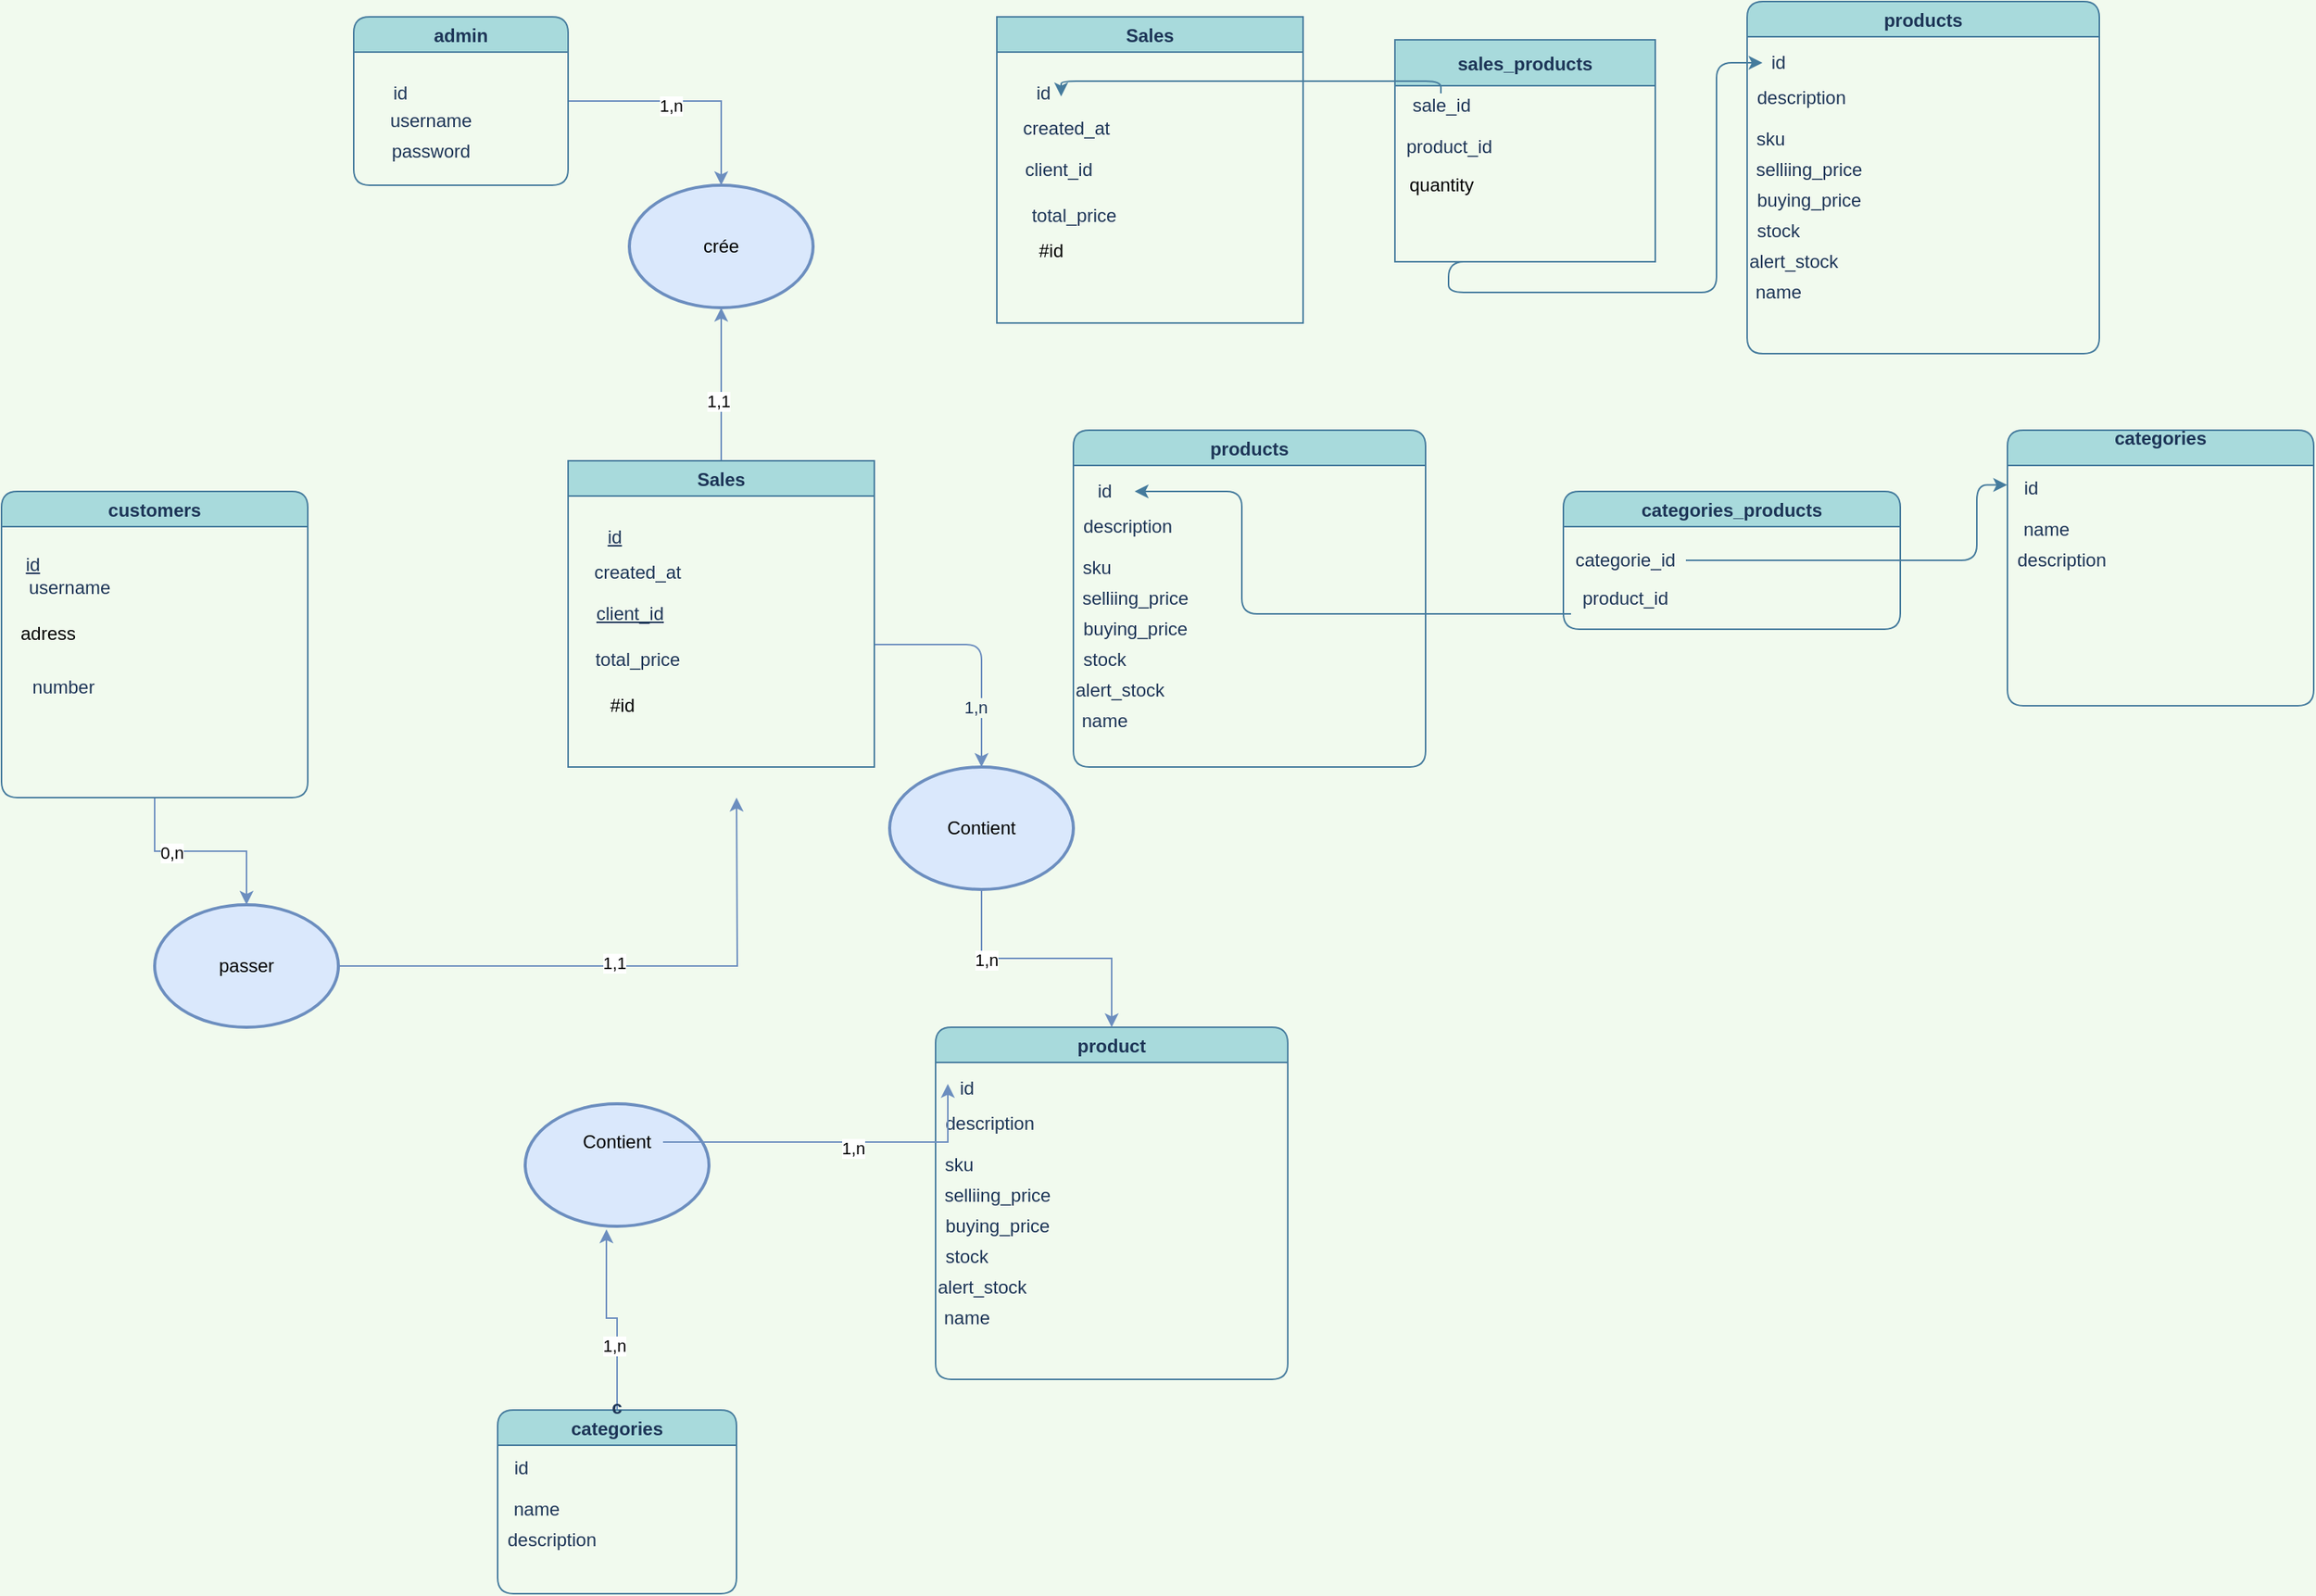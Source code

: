 <mxfile version="17.4.2" type="github">
  <diagram id="N3LafEYGiO5j6gvTDvpE" name="Page-1">
    <mxGraphModel dx="1102" dy="1688" grid="1" gridSize="10" guides="1" tooltips="1" connect="1" arrows="1" fold="1" page="1" pageScale="1" pageWidth="827" pageHeight="1169" background="#F1FAEE" math="0" shadow="0">
      <root>
        <mxCell id="0" />
        <mxCell id="1" parent="0" />
        <mxCell id="WNs6MIUDkmkAJiaW4Yne-47" style="edgeStyle=orthogonalEdgeStyle;rounded=0;orthogonalLoop=1;jettySize=auto;html=1;exitX=1;exitY=0.5;exitDx=0;exitDy=0;entryX=0.5;entryY=0;entryDx=0;entryDy=0;fillColor=#dae8fc;strokeColor=#6c8ebf;" parent="1" source="OWPy5VjzWzichTIzqlJh-1" target="WNs6MIUDkmkAJiaW4Yne-46" edge="1">
          <mxGeometry relative="1" as="geometry" />
        </mxCell>
        <mxCell id="WNs6MIUDkmkAJiaW4Yne-48" value="1,n" style="edgeLabel;html=1;align=center;verticalAlign=middle;resizable=0;points=[];" parent="WNs6MIUDkmkAJiaW4Yne-47" vertex="1" connectable="0">
          <mxGeometry x="-0.136" y="-3" relative="1" as="geometry">
            <mxPoint as="offset" />
          </mxGeometry>
        </mxCell>
        <mxCell id="OWPy5VjzWzichTIzqlJh-1" value="admin" style="swimlane;rounded=1;fillColor=#A8DADC;strokeColor=#457B9D;fontColor=#1D3557;" parent="1" vertex="1">
          <mxGeometry x="320" y="-480" width="140" height="110" as="geometry" />
        </mxCell>
        <mxCell id="OWPy5VjzWzichTIzqlJh-3" value="&lt;div&gt;username&lt;/div&gt;&lt;div&gt;&lt;br&gt;&lt;/div&gt;" style="text;html=1;align=center;verticalAlign=middle;resizable=0;points=[];autosize=1;strokeColor=none;fillColor=none;rounded=1;fontColor=#1D3557;" parent="OWPy5VjzWzichTIzqlJh-1" vertex="1">
          <mxGeometry x="15" y="60" width="70" height="30" as="geometry" />
        </mxCell>
        <mxCell id="OWPy5VjzWzichTIzqlJh-4" value="&lt;div&gt;password&lt;/div&gt;&lt;div&gt;&lt;br&gt;&lt;/div&gt;" style="text;html=1;align=center;verticalAlign=middle;resizable=0;points=[];autosize=1;strokeColor=none;fillColor=none;rounded=1;fontColor=#1D3557;" parent="OWPy5VjzWzichTIzqlJh-1" vertex="1">
          <mxGeometry x="15" y="80" width="70" height="30" as="geometry" />
        </mxCell>
        <mxCell id="OWPy5VjzWzichTIzqlJh-2" value="id" style="text;html=1;align=center;verticalAlign=middle;resizable=0;points=[];autosize=1;strokeColor=none;fillColor=none;rounded=1;fontColor=#1D3557;" parent="OWPy5VjzWzichTIzqlJh-1" vertex="1">
          <mxGeometry x="20" y="40" width="20" height="20" as="geometry" />
        </mxCell>
        <mxCell id="WNs6MIUDkmkAJiaW4Yne-14" style="edgeStyle=orthogonalEdgeStyle;rounded=0;orthogonalLoop=1;jettySize=auto;html=1;fillColor=#dae8fc;strokeColor=#6c8ebf;" parent="1" source="OWPy5VjzWzichTIzqlJh-5" target="WNs6MIUDkmkAJiaW4Yne-12" edge="1">
          <mxGeometry relative="1" as="geometry">
            <Array as="points">
              <mxPoint x="190" y="65" />
              <mxPoint x="250" y="65" />
            </Array>
          </mxGeometry>
        </mxCell>
        <mxCell id="WNs6MIUDkmkAJiaW4Yne-16" value="&lt;div&gt;0,n&lt;/div&gt;" style="edgeLabel;html=1;align=center;verticalAlign=middle;resizable=0;points=[];" parent="WNs6MIUDkmkAJiaW4Yne-14" vertex="1" connectable="0">
          <mxGeometry x="-0.292" y="-1" relative="1" as="geometry">
            <mxPoint as="offset" />
          </mxGeometry>
        </mxCell>
        <mxCell id="OWPy5VjzWzichTIzqlJh-5" value="customers" style="swimlane;rounded=1;fillColor=#A8DADC;strokeColor=#457B9D;fontColor=#1D3557;" parent="1" vertex="1">
          <mxGeometry x="90" y="-170" width="200" height="200" as="geometry" />
        </mxCell>
        <mxCell id="OWPy5VjzWzichTIzqlJh-7" value="&lt;div&gt;username&lt;/div&gt;&lt;div&gt;&lt;br&gt;&lt;/div&gt;" style="text;html=1;align=center;verticalAlign=middle;resizable=0;points=[];autosize=1;strokeColor=none;fillColor=none;rounded=1;fontColor=#1D3557;" parent="OWPy5VjzWzichTIzqlJh-5" vertex="1">
          <mxGeometry x="9" y="55" width="70" height="30" as="geometry" />
        </mxCell>
        <mxCell id="OWPy5VjzWzichTIzqlJh-9" value="&lt;div&gt;number&lt;/div&gt;&lt;div&gt;&lt;br&gt;&lt;/div&gt;" style="text;html=1;align=center;verticalAlign=middle;resizable=0;points=[];autosize=1;strokeColor=none;fillColor=none;rounded=1;fontColor=#1D3557;" parent="OWPy5VjzWzichTIzqlJh-5" vertex="1">
          <mxGeometry x="10" y="120" width="60" height="30" as="geometry" />
        </mxCell>
        <mxCell id="OWPy5VjzWzichTIzqlJh-6" value="&lt;div&gt;&lt;u&gt;id&lt;/u&gt;&lt;/div&gt;&lt;div&gt;&lt;u&gt;&lt;br&gt;&lt;/u&gt;&lt;/div&gt;" style="text;html=1;align=center;verticalAlign=middle;resizable=0;points=[];autosize=1;strokeColor=none;fillColor=none;rounded=1;fontColor=#1D3557;" parent="OWPy5VjzWzichTIzqlJh-5" vertex="1">
          <mxGeometry x="10" y="40" width="20" height="30" as="geometry" />
        </mxCell>
        <mxCell id="WNs6MIUDkmkAJiaW4Yne-23" style="edgeStyle=orthogonalEdgeStyle;rounded=0;orthogonalLoop=1;jettySize=auto;html=1;entryX=0.442;entryY=1.025;entryDx=0;entryDy=0;entryPerimeter=0;fillColor=#dae8fc;strokeColor=#6c8ebf;" parent="1" source="OWPy5VjzWzichTIzqlJh-10" target="WNs6MIUDkmkAJiaW4Yne-20" edge="1">
          <mxGeometry relative="1" as="geometry" />
        </mxCell>
        <mxCell id="WNs6MIUDkmkAJiaW4Yne-24" value="1,n" style="edgeLabel;html=1;align=center;verticalAlign=middle;resizable=0;points=[];" parent="WNs6MIUDkmkAJiaW4Yne-23" vertex="1" connectable="0">
          <mxGeometry x="-0.328" y="2" relative="1" as="geometry">
            <mxPoint as="offset" />
          </mxGeometry>
        </mxCell>
        <mxCell id="OWPy5VjzWzichTIzqlJh-10" value="&#xa;c&#xa;categories&#xa;&#xa;" style="swimlane;rounded=1;fillColor=#A8DADC;strokeColor=#457B9D;fontColor=#1D3557;" parent="1" vertex="1">
          <mxGeometry x="414" y="430" width="156" height="120" as="geometry" />
        </mxCell>
        <mxCell id="OWPy5VjzWzichTIzqlJh-12" value="&lt;div&gt;name&lt;/div&gt;" style="text;html=1;align=center;verticalAlign=middle;resizable=0;points=[];autosize=1;strokeColor=none;fillColor=none;rounded=1;fontColor=#1D3557;" parent="OWPy5VjzWzichTIzqlJh-10" vertex="1">
          <mxGeometry y="55" width="50" height="20" as="geometry" />
        </mxCell>
        <mxCell id="OWPy5VjzWzichTIzqlJh-13" value="description" style="text;html=1;align=center;verticalAlign=middle;resizable=0;points=[];autosize=1;strokeColor=none;fillColor=none;rounded=1;fontColor=#1D3557;" parent="OWPy5VjzWzichTIzqlJh-10" vertex="1">
          <mxGeometry y="75" width="70" height="20" as="geometry" />
        </mxCell>
        <mxCell id="OWPy5VjzWzichTIzqlJh-11" value="&lt;div&gt;id&lt;/div&gt;&lt;div&gt;&lt;br&gt;&lt;/div&gt;" style="text;html=1;align=center;verticalAlign=middle;resizable=0;points=[];autosize=1;strokeColor=none;fillColor=none;rounded=1;fontColor=#1D3557;" parent="OWPy5VjzWzichTIzqlJh-10" vertex="1">
          <mxGeometry x="5" y="30" width="20" height="30" as="geometry" />
        </mxCell>
        <mxCell id="OWPy5VjzWzichTIzqlJh-50" style="edgeStyle=orthogonalEdgeStyle;rounded=1;orthogonalLoop=1;jettySize=auto;html=1;strokeColor=#6c8ebf;fontColor=#1D3557;labelBackgroundColor=#F1FAEE;fillColor=#dae8fc;" parent="1" source="OWPy5VjzWzichTIzqlJh-14" edge="1">
          <mxGeometry relative="1" as="geometry">
            <mxPoint x="730" y="10" as="targetPoint" />
            <Array as="points">
              <mxPoint x="730" y="-70" />
            </Array>
          </mxGeometry>
        </mxCell>
        <mxCell id="OWPy5VjzWzichTIzqlJh-51" value="1,n" style="edgeLabel;html=1;align=center;verticalAlign=middle;resizable=0;points=[];rounded=1;fontColor=#1D3557;labelBackgroundColor=#F1FAEE;" parent="OWPy5VjzWzichTIzqlJh-50" vertex="1" connectable="0">
          <mxGeometry x="0.477" y="-4" relative="1" as="geometry">
            <mxPoint as="offset" />
          </mxGeometry>
        </mxCell>
        <mxCell id="WNs6MIUDkmkAJiaW4Yne-49" style="edgeStyle=orthogonalEdgeStyle;rounded=0;orthogonalLoop=1;jettySize=auto;html=1;entryX=0.5;entryY=1;entryDx=0;entryDy=0;fillColor=#dae8fc;strokeColor=#6c8ebf;" parent="1" source="OWPy5VjzWzichTIzqlJh-14" target="WNs6MIUDkmkAJiaW4Yne-46" edge="1">
          <mxGeometry relative="1" as="geometry" />
        </mxCell>
        <mxCell id="WNs6MIUDkmkAJiaW4Yne-50" value="1,1" style="edgeLabel;html=1;align=center;verticalAlign=middle;resizable=0;points=[];" parent="WNs6MIUDkmkAJiaW4Yne-49" vertex="1" connectable="0">
          <mxGeometry x="-0.22" y="2" relative="1" as="geometry">
            <mxPoint as="offset" />
          </mxGeometry>
        </mxCell>
        <mxCell id="OWPy5VjzWzichTIzqlJh-14" value="Sales" style="swimlane;rounded=1;fillColor=#A8DADC;strokeColor=#457B9D;fontColor=#1D3557;arcSize=0;" parent="1" vertex="1">
          <mxGeometry x="460" y="-190" width="200" height="200" as="geometry" />
        </mxCell>
        <mxCell id="OWPy5VjzWzichTIzqlJh-16" value="&lt;div&gt;created_at&lt;/div&gt;&lt;div&gt;&lt;br&gt;&lt;/div&gt;" style="text;html=1;align=center;verticalAlign=middle;resizable=0;points=[];autosize=1;strokeColor=none;fillColor=none;rounded=1;fontColor=#1D3557;" parent="OWPy5VjzWzichTIzqlJh-14" vertex="1">
          <mxGeometry x="10" y="65" width="70" height="30" as="geometry" />
        </mxCell>
        <mxCell id="OWPy5VjzWzichTIzqlJh-19" value="total_price" style="text;html=1;align=center;verticalAlign=middle;resizable=0;points=[];autosize=1;strokeColor=none;fillColor=none;rounded=1;fontColor=#1D3557;" parent="OWPy5VjzWzichTIzqlJh-14" vertex="1">
          <mxGeometry x="10" y="120" width="70" height="20" as="geometry" />
        </mxCell>
        <mxCell id="OWPy5VjzWzichTIzqlJh-17" value="&lt;u&gt;client_id&lt;/u&gt;" style="text;html=1;align=center;verticalAlign=middle;resizable=0;points=[];autosize=1;strokeColor=none;fillColor=none;rounded=1;fontColor=#1D3557;" parent="OWPy5VjzWzichTIzqlJh-14" vertex="1">
          <mxGeometry x="10" y="90" width="60" height="20" as="geometry" />
        </mxCell>
        <mxCell id="OWPy5VjzWzichTIzqlJh-15" value="&lt;u&gt;id&lt;/u&gt;" style="text;html=1;align=center;verticalAlign=middle;resizable=0;points=[];autosize=1;strokeColor=none;fillColor=none;rounded=1;fontColor=#1D3557;" parent="OWPy5VjzWzichTIzqlJh-14" vertex="1">
          <mxGeometry x="20" y="40" width="20" height="20" as="geometry" />
        </mxCell>
        <mxCell id="WNs6MIUDkmkAJiaW4Yne-27" value="#id" style="text;html=1;align=center;verticalAlign=middle;resizable=0;points=[];autosize=1;strokeColor=none;fillColor=none;" parent="OWPy5VjzWzichTIzqlJh-14" vertex="1">
          <mxGeometry x="20" y="150" width="30" height="20" as="geometry" />
        </mxCell>
        <mxCell id="OWPy5VjzWzichTIzqlJh-21" value="product" style="swimlane;rounded=1;fillColor=#A8DADC;strokeColor=#457B9D;fontColor=#1D3557;" parent="1" vertex="1">
          <mxGeometry x="700" y="180" width="230" height="230" as="geometry" />
        </mxCell>
        <mxCell id="OWPy5VjzWzichTIzqlJh-24" value="&lt;div&gt;description&lt;/div&gt;&lt;div&gt;&lt;br&gt;&lt;/div&gt;" style="text;html=1;align=center;verticalAlign=middle;resizable=0;points=[];autosize=1;strokeColor=none;fillColor=none;rounded=1;fontColor=#1D3557;" parent="OWPy5VjzWzichTIzqlJh-21" vertex="1">
          <mxGeometry y="55" width="70" height="30" as="geometry" />
        </mxCell>
        <mxCell id="OWPy5VjzWzichTIzqlJh-26" value="&lt;div&gt;sku&lt;/div&gt;" style="text;html=1;align=center;verticalAlign=middle;resizable=0;points=[];autosize=1;strokeColor=none;fillColor=none;rounded=1;fontColor=#1D3557;" parent="OWPy5VjzWzichTIzqlJh-21" vertex="1">
          <mxGeometry y="80" width="30" height="20" as="geometry" />
        </mxCell>
        <mxCell id="OWPy5VjzWzichTIzqlJh-28" value="&lt;div&gt;selliing_price&lt;/div&gt;" style="text;html=1;align=center;verticalAlign=middle;resizable=0;points=[];autosize=1;strokeColor=none;fillColor=none;rounded=1;fontColor=#1D3557;" parent="OWPy5VjzWzichTIzqlJh-21" vertex="1">
          <mxGeometry y="100" width="80" height="20" as="geometry" />
        </mxCell>
        <mxCell id="OWPy5VjzWzichTIzqlJh-29" value="buying_price" style="text;html=1;align=center;verticalAlign=middle;resizable=0;points=[];autosize=1;strokeColor=none;fillColor=none;rounded=1;fontColor=#1D3557;" parent="OWPy5VjzWzichTIzqlJh-21" vertex="1">
          <mxGeometry y="120" width="80" height="20" as="geometry" />
        </mxCell>
        <mxCell id="OWPy5VjzWzichTIzqlJh-30" value="&lt;div&gt;stock&lt;/div&gt;" style="text;html=1;align=center;verticalAlign=middle;resizable=0;points=[];autosize=1;strokeColor=none;fillColor=none;rounded=1;fontColor=#1D3557;" parent="OWPy5VjzWzichTIzqlJh-21" vertex="1">
          <mxGeometry y="140" width="40" height="20" as="geometry" />
        </mxCell>
        <mxCell id="OWPy5VjzWzichTIzqlJh-31" value="alert_stock" style="text;html=1;align=center;verticalAlign=middle;resizable=0;points=[];autosize=1;strokeColor=none;fillColor=none;rounded=1;fontColor=#1D3557;" parent="OWPy5VjzWzichTIzqlJh-21" vertex="1">
          <mxGeometry x="-5" y="160" width="70" height="20" as="geometry" />
        </mxCell>
        <mxCell id="OWPy5VjzWzichTIzqlJh-41" value="&lt;div&gt;name&lt;/div&gt;" style="text;html=1;align=center;verticalAlign=middle;resizable=0;points=[];autosize=1;strokeColor=none;fillColor=none;rounded=1;fontColor=#1D3557;" parent="OWPy5VjzWzichTIzqlJh-21" vertex="1">
          <mxGeometry x="-5" y="180" width="50" height="20" as="geometry" />
        </mxCell>
        <mxCell id="OWPy5VjzWzichTIzqlJh-36" value="&lt;div&gt;id&lt;/div&gt;" style="text;html=1;align=center;verticalAlign=middle;resizable=0;points=[];autosize=1;strokeColor=none;fillColor=none;rounded=1;fontColor=#1D3557;" parent="OWPy5VjzWzichTIzqlJh-21" vertex="1">
          <mxGeometry x="10" y="30" width="20" height="20" as="geometry" />
        </mxCell>
        <mxCell id="OWPy5VjzWzichTIzqlJh-76" value="sales_products" style="swimlane;rounded=1;fillColor=#A8DADC;strokeColor=#457B9D;fontColor=#1D3557;arcSize=0;startSize=30;" parent="1" vertex="1">
          <mxGeometry x="1000" y="-465" width="170" height="145" as="geometry" />
        </mxCell>
        <mxCell id="OWPy5VjzWzichTIzqlJh-80" value="&lt;div&gt;sale_id&lt;/div&gt;&lt;div&gt;&lt;br&gt;&lt;/div&gt;" style="text;html=1;align=center;verticalAlign=middle;resizable=0;points=[];autosize=1;strokeColor=none;fillColor=none;rounded=1;fontColor=#1D3557;" parent="OWPy5VjzWzichTIzqlJh-76" vertex="1">
          <mxGeometry x="5" y="35" width="50" height="30" as="geometry" />
        </mxCell>
        <mxCell id="OWPy5VjzWzichTIzqlJh-99" value="product_id" style="text;html=1;align=center;verticalAlign=middle;resizable=0;points=[];autosize=1;strokeColor=none;fillColor=none;fontColor=#1D3557;" parent="OWPy5VjzWzichTIzqlJh-76" vertex="1">
          <mxGeometry y="60" width="70" height="20" as="geometry" />
        </mxCell>
        <mxCell id="WNs6MIUDkmkAJiaW4Yne-28" value="&lt;div&gt;quantity&lt;/div&gt;" style="text;html=1;align=center;verticalAlign=middle;resizable=0;points=[];autosize=1;strokeColor=none;fillColor=none;" parent="OWPy5VjzWzichTIzqlJh-76" vertex="1">
          <mxGeometry y="85" width="60" height="20" as="geometry" />
        </mxCell>
        <mxCell id="OWPy5VjzWzichTIzqlJh-82" value="Sales" style="swimlane;rounded=1;fillColor=#A8DADC;strokeColor=#457B9D;fontColor=#1D3557;arcSize=0;startSize=23;" parent="1" vertex="1">
          <mxGeometry x="740" y="-480" width="200" height="200" as="geometry" />
        </mxCell>
        <mxCell id="OWPy5VjzWzichTIzqlJh-83" value="&lt;div&gt;created_at&lt;/div&gt;&lt;div&gt;&lt;br&gt;&lt;/div&gt;" style="text;html=1;align=center;verticalAlign=middle;resizable=0;points=[];autosize=1;strokeColor=none;fillColor=none;rounded=1;fontColor=#1D3557;" parent="OWPy5VjzWzichTIzqlJh-82" vertex="1">
          <mxGeometry x="10" y="65" width="70" height="30" as="geometry" />
        </mxCell>
        <mxCell id="OWPy5VjzWzichTIzqlJh-84" value="total_price" style="text;html=1;align=center;verticalAlign=middle;resizable=0;points=[];autosize=1;strokeColor=none;fillColor=none;rounded=1;fontColor=#1D3557;" parent="OWPy5VjzWzichTIzqlJh-82" vertex="1">
          <mxGeometry x="15" y="120" width="70" height="20" as="geometry" />
        </mxCell>
        <mxCell id="OWPy5VjzWzichTIzqlJh-85" value="client_id" style="text;html=1;align=center;verticalAlign=middle;resizable=0;points=[];autosize=1;strokeColor=none;fillColor=none;rounded=1;fontColor=#1D3557;" parent="OWPy5VjzWzichTIzqlJh-82" vertex="1">
          <mxGeometry x="10" y="90" width="60" height="20" as="geometry" />
        </mxCell>
        <mxCell id="OWPy5VjzWzichTIzqlJh-86" value="id" style="text;html=1;align=center;verticalAlign=middle;resizable=0;points=[];autosize=1;strokeColor=none;fillColor=none;rounded=1;fontColor=#1D3557;" parent="OWPy5VjzWzichTIzqlJh-82" vertex="1">
          <mxGeometry x="20" y="40" width="20" height="20" as="geometry" />
        </mxCell>
        <mxCell id="WNs6MIUDkmkAJiaW4Yne-51" value="&lt;div&gt;#id&lt;/div&gt;&lt;div&gt;&lt;br&gt;&lt;/div&gt;" style="text;html=1;align=center;verticalAlign=middle;resizable=0;points=[];autosize=1;strokeColor=none;fillColor=none;" parent="OWPy5VjzWzichTIzqlJh-82" vertex="1">
          <mxGeometry x="20" y="145" width="30" height="30" as="geometry" />
        </mxCell>
        <mxCell id="OWPy5VjzWzichTIzqlJh-88" style="edgeStyle=orthogonalEdgeStyle;curved=0;rounded=1;sketch=0;orthogonalLoop=1;jettySize=auto;html=1;entryX=1.1;entryY=0.6;entryDx=0;entryDy=0;entryPerimeter=0;fontColor=#1D3557;strokeColor=#457B9D;fillColor=#A8DADC;labelBackgroundColor=#F1FAEE;" parent="1" source="OWPy5VjzWzichTIzqlJh-80" target="OWPy5VjzWzichTIzqlJh-86" edge="1">
          <mxGeometry relative="1" as="geometry">
            <Array as="points">
              <mxPoint x="1030" y="-438" />
            </Array>
          </mxGeometry>
        </mxCell>
        <mxCell id="OWPy5VjzWzichTIzqlJh-89" value="products" style="swimlane;rounded=1;fillColor=#A8DADC;strokeColor=#457B9D;fontColor=#1D3557;" parent="1" vertex="1">
          <mxGeometry x="1230" y="-490" width="230" height="230" as="geometry" />
        </mxCell>
        <mxCell id="OWPy5VjzWzichTIzqlJh-90" value="&lt;div&gt;description&lt;/div&gt;&lt;div&gt;&lt;br&gt;&lt;/div&gt;" style="text;html=1;align=center;verticalAlign=middle;resizable=0;points=[];autosize=1;strokeColor=none;fillColor=none;rounded=1;fontColor=#1D3557;" parent="OWPy5VjzWzichTIzqlJh-89" vertex="1">
          <mxGeometry y="55" width="70" height="30" as="geometry" />
        </mxCell>
        <mxCell id="OWPy5VjzWzichTIzqlJh-91" value="&lt;div&gt;sku&lt;/div&gt;" style="text;html=1;align=center;verticalAlign=middle;resizable=0;points=[];autosize=1;strokeColor=none;fillColor=none;rounded=1;fontColor=#1D3557;" parent="OWPy5VjzWzichTIzqlJh-89" vertex="1">
          <mxGeometry y="80" width="30" height="20" as="geometry" />
        </mxCell>
        <mxCell id="OWPy5VjzWzichTIzqlJh-92" value="&lt;div&gt;selliing_price&lt;/div&gt;" style="text;html=1;align=center;verticalAlign=middle;resizable=0;points=[];autosize=1;strokeColor=none;fillColor=none;rounded=1;fontColor=#1D3557;" parent="OWPy5VjzWzichTIzqlJh-89" vertex="1">
          <mxGeometry y="100" width="80" height="20" as="geometry" />
        </mxCell>
        <mxCell id="OWPy5VjzWzichTIzqlJh-93" value="buying_price" style="text;html=1;align=center;verticalAlign=middle;resizable=0;points=[];autosize=1;strokeColor=none;fillColor=none;rounded=1;fontColor=#1D3557;" parent="OWPy5VjzWzichTIzqlJh-89" vertex="1">
          <mxGeometry y="120" width="80" height="20" as="geometry" />
        </mxCell>
        <mxCell id="OWPy5VjzWzichTIzqlJh-94" value="&lt;div&gt;stock&lt;/div&gt;" style="text;html=1;align=center;verticalAlign=middle;resizable=0;points=[];autosize=1;strokeColor=none;fillColor=none;rounded=1;fontColor=#1D3557;" parent="OWPy5VjzWzichTIzqlJh-89" vertex="1">
          <mxGeometry y="140" width="40" height="20" as="geometry" />
        </mxCell>
        <mxCell id="OWPy5VjzWzichTIzqlJh-95" value="alert_stock" style="text;html=1;align=center;verticalAlign=middle;resizable=0;points=[];autosize=1;strokeColor=none;fillColor=none;rounded=1;fontColor=#1D3557;" parent="OWPy5VjzWzichTIzqlJh-89" vertex="1">
          <mxGeometry x="-5" y="160" width="70" height="20" as="geometry" />
        </mxCell>
        <mxCell id="OWPy5VjzWzichTIzqlJh-96" value="&lt;div&gt;name&lt;/div&gt;" style="text;html=1;align=center;verticalAlign=middle;resizable=0;points=[];autosize=1;strokeColor=none;fillColor=none;rounded=1;fontColor=#1D3557;" parent="OWPy5VjzWzichTIzqlJh-89" vertex="1">
          <mxGeometry x="-5" y="180" width="50" height="20" as="geometry" />
        </mxCell>
        <mxCell id="OWPy5VjzWzichTIzqlJh-97" value="&lt;div&gt;id&lt;/div&gt;" style="text;html=1;align=center;verticalAlign=middle;resizable=0;points=[];autosize=1;strokeColor=none;fillColor=none;rounded=1;fontColor=#1D3557;" parent="OWPy5VjzWzichTIzqlJh-89" vertex="1">
          <mxGeometry x="10" y="30" width="20" height="20" as="geometry" />
        </mxCell>
        <mxCell id="OWPy5VjzWzichTIzqlJh-100" style="edgeStyle=orthogonalEdgeStyle;curved=0;rounded=1;sketch=0;orthogonalLoop=1;jettySize=auto;html=1;fontColor=#1D3557;strokeColor=#457B9D;fillColor=#A8DADC;labelBackgroundColor=#F1FAEE;" parent="1" target="OWPy5VjzWzichTIzqlJh-97" edge="1">
          <mxGeometry relative="1" as="geometry">
            <Array as="points">
              <mxPoint x="1035" y="-300" />
              <mxPoint x="1210" y="-300" />
              <mxPoint x="1210" y="-450" />
            </Array>
            <mxPoint x="1070" y="-320" as="sourcePoint" />
          </mxGeometry>
        </mxCell>
        <mxCell id="OWPy5VjzWzichTIzqlJh-111" value="products" style="swimlane;rounded=1;fillColor=#A8DADC;strokeColor=#457B9D;fontColor=#1D3557;" parent="1" vertex="1">
          <mxGeometry x="790" y="-210" width="230" height="220" as="geometry" />
        </mxCell>
        <mxCell id="OWPy5VjzWzichTIzqlJh-112" value="&lt;div&gt;description&lt;/div&gt;&lt;div&gt;&lt;br&gt;&lt;/div&gt;" style="text;html=1;align=center;verticalAlign=middle;resizable=0;points=[];autosize=1;strokeColor=none;fillColor=none;rounded=1;fontColor=#1D3557;" parent="OWPy5VjzWzichTIzqlJh-111" vertex="1">
          <mxGeometry y="55" width="70" height="30" as="geometry" />
        </mxCell>
        <mxCell id="OWPy5VjzWzichTIzqlJh-113" value="&lt;div&gt;sku&lt;/div&gt;" style="text;html=1;align=center;verticalAlign=middle;resizable=0;points=[];autosize=1;strokeColor=none;fillColor=none;rounded=1;fontColor=#1D3557;" parent="OWPy5VjzWzichTIzqlJh-111" vertex="1">
          <mxGeometry y="80" width="30" height="20" as="geometry" />
        </mxCell>
        <mxCell id="OWPy5VjzWzichTIzqlJh-114" value="&lt;div&gt;selliing_price&lt;/div&gt;" style="text;html=1;align=center;verticalAlign=middle;resizable=0;points=[];autosize=1;strokeColor=none;fillColor=none;rounded=1;fontColor=#1D3557;" parent="OWPy5VjzWzichTIzqlJh-111" vertex="1">
          <mxGeometry y="100" width="80" height="20" as="geometry" />
        </mxCell>
        <mxCell id="OWPy5VjzWzichTIzqlJh-115" value="buying_price" style="text;html=1;align=center;verticalAlign=middle;resizable=0;points=[];autosize=1;strokeColor=none;fillColor=none;rounded=1;fontColor=#1D3557;" parent="OWPy5VjzWzichTIzqlJh-111" vertex="1">
          <mxGeometry y="120" width="80" height="20" as="geometry" />
        </mxCell>
        <mxCell id="OWPy5VjzWzichTIzqlJh-116" value="&lt;div&gt;stock&lt;/div&gt;" style="text;html=1;align=center;verticalAlign=middle;resizable=0;points=[];autosize=1;strokeColor=none;fillColor=none;rounded=1;fontColor=#1D3557;" parent="OWPy5VjzWzichTIzqlJh-111" vertex="1">
          <mxGeometry y="140" width="40" height="20" as="geometry" />
        </mxCell>
        <mxCell id="OWPy5VjzWzichTIzqlJh-117" value="alert_stock" style="text;html=1;align=center;verticalAlign=middle;resizable=0;points=[];autosize=1;strokeColor=none;fillColor=none;rounded=1;fontColor=#1D3557;" parent="OWPy5VjzWzichTIzqlJh-111" vertex="1">
          <mxGeometry x="-5" y="160" width="70" height="20" as="geometry" />
        </mxCell>
        <mxCell id="OWPy5VjzWzichTIzqlJh-118" value="&lt;div&gt;name&lt;/div&gt;" style="text;html=1;align=center;verticalAlign=middle;resizable=0;points=[];autosize=1;strokeColor=none;fillColor=none;rounded=1;fontColor=#1D3557;" parent="OWPy5VjzWzichTIzqlJh-111" vertex="1">
          <mxGeometry x="-5" y="180" width="50" height="20" as="geometry" />
        </mxCell>
        <mxCell id="OWPy5VjzWzichTIzqlJh-119" value="&lt;div&gt;id&lt;/div&gt;" style="text;html=1;align=center;verticalAlign=middle;resizable=0;points=[];autosize=1;strokeColor=none;fillColor=none;rounded=1;fontColor=#1D3557;" parent="OWPy5VjzWzichTIzqlJh-111" vertex="1">
          <mxGeometry x="10" y="30" width="20" height="20" as="geometry" />
        </mxCell>
        <mxCell id="OWPy5VjzWzichTIzqlJh-121" value="categories_products" style="swimlane;rounded=1;fillColor=#A8DADC;strokeColor=#457B9D;fontColor=#1D3557;" parent="1" vertex="1">
          <mxGeometry x="1110" y="-170" width="220" height="90" as="geometry" />
        </mxCell>
        <mxCell id="OWPy5VjzWzichTIzqlJh-129" value="categorie_id" style="text;html=1;align=center;verticalAlign=middle;resizable=0;points=[];autosize=1;strokeColor=none;fillColor=none;rounded=1;fontColor=#1D3557;" parent="OWPy5VjzWzichTIzqlJh-121" vertex="1">
          <mxGeometry y="35" width="80" height="20" as="geometry" />
        </mxCell>
        <mxCell id="OWPy5VjzWzichTIzqlJh-137" value="product_id" style="text;html=1;align=center;verticalAlign=middle;resizable=0;points=[];autosize=1;strokeColor=none;fillColor=none;fontColor=#1D3557;" parent="OWPy5VjzWzichTIzqlJh-121" vertex="1">
          <mxGeometry x="5" y="60" width="70" height="20" as="geometry" />
        </mxCell>
        <mxCell id="OWPy5VjzWzichTIzqlJh-132" value="&#xa;&#xa;categories&#xa;&#xa;&#xa;" style="swimlane;rounded=1;fillColor=#A8DADC;strokeColor=#457B9D;fontColor=#1D3557;" parent="1" vertex="1">
          <mxGeometry x="1400" y="-210" width="200" height="180" as="geometry" />
        </mxCell>
        <mxCell id="OWPy5VjzWzichTIzqlJh-133" value="&lt;div&gt;name&lt;/div&gt;" style="text;html=1;align=center;verticalAlign=middle;resizable=0;points=[];autosize=1;strokeColor=none;fillColor=none;rounded=1;fontColor=#1D3557;" parent="OWPy5VjzWzichTIzqlJh-132" vertex="1">
          <mxGeometry y="55" width="50" height="20" as="geometry" />
        </mxCell>
        <mxCell id="OWPy5VjzWzichTIzqlJh-134" value="description" style="text;html=1;align=center;verticalAlign=middle;resizable=0;points=[];autosize=1;strokeColor=none;fillColor=none;rounded=1;fontColor=#1D3557;" parent="OWPy5VjzWzichTIzqlJh-132" vertex="1">
          <mxGeometry y="75" width="70" height="20" as="geometry" />
        </mxCell>
        <mxCell id="OWPy5VjzWzichTIzqlJh-135" value="&lt;div&gt;id&lt;/div&gt;&lt;div&gt;&lt;br&gt;&lt;/div&gt;" style="text;html=1;align=center;verticalAlign=middle;resizable=0;points=[];autosize=1;strokeColor=none;fillColor=none;rounded=1;fontColor=#1D3557;" parent="OWPy5VjzWzichTIzqlJh-132" vertex="1">
          <mxGeometry x="5" y="30" width="20" height="30" as="geometry" />
        </mxCell>
        <mxCell id="OWPy5VjzWzichTIzqlJh-138" style="edgeStyle=orthogonalEdgeStyle;curved=0;rounded=1;sketch=0;orthogonalLoop=1;jettySize=auto;html=1;fontColor=#1D3557;strokeColor=#457B9D;fillColor=#A8DADC;" parent="1" source="OWPy5VjzWzichTIzqlJh-137" edge="1">
          <mxGeometry relative="1" as="geometry">
            <mxPoint x="830" y="-170" as="targetPoint" />
            <Array as="points">
              <mxPoint x="900" y="-90" />
              <mxPoint x="900" y="-170" />
            </Array>
          </mxGeometry>
        </mxCell>
        <mxCell id="OWPy5VjzWzichTIzqlJh-139" style="edgeStyle=orthogonalEdgeStyle;curved=0;rounded=1;sketch=0;orthogonalLoop=1;jettySize=auto;html=1;entryX=-0.261;entryY=0.193;entryDx=0;entryDy=0;entryPerimeter=0;fontColor=#1D3557;strokeColor=#457B9D;fillColor=#A8DADC;" parent="1" source="OWPy5VjzWzichTIzqlJh-129" target="OWPy5VjzWzichTIzqlJh-135" edge="1">
          <mxGeometry relative="1" as="geometry">
            <Array as="points">
              <mxPoint x="1380" y="-125" />
              <mxPoint x="1380" y="-174" />
            </Array>
          </mxGeometry>
        </mxCell>
        <mxCell id="WNs6MIUDkmkAJiaW4Yne-7" style="edgeStyle=orthogonalEdgeStyle;rounded=0;orthogonalLoop=1;jettySize=auto;html=1;exitX=0.5;exitY=1;exitDx=0;exitDy=0;fillColor=#dae8fc;strokeColor=#6c8ebf;" parent="1" source="WNs6MIUDkmkAJiaW4Yne-1" target="OWPy5VjzWzichTIzqlJh-21" edge="1">
          <mxGeometry relative="1" as="geometry" />
        </mxCell>
        <mxCell id="WNs6MIUDkmkAJiaW4Yne-8" value="&lt;div&gt;1,n&lt;/div&gt;" style="edgeLabel;html=1;align=center;verticalAlign=middle;resizable=0;points=[];" parent="WNs6MIUDkmkAJiaW4Yne-7" vertex="1" connectable="0">
          <mxGeometry x="-0.451" y="-1" relative="1" as="geometry">
            <mxPoint as="offset" />
          </mxGeometry>
        </mxCell>
        <mxCell id="WNs6MIUDkmkAJiaW4Yne-1" value="" style="ellipse;whiteSpace=wrap;html=1;fillColor=#dae8fc;strokeColor=#6c8ebf;strokeWidth=2;" parent="1" vertex="1">
          <mxGeometry x="670" y="10" width="120" height="80" as="geometry" />
        </mxCell>
        <mxCell id="WNs6MIUDkmkAJiaW4Yne-6" value="Contient" style="text;html=1;strokeColor=none;fillColor=none;align=center;verticalAlign=middle;whiteSpace=wrap;rounded=0;" parent="1" vertex="1">
          <mxGeometry x="700" y="35" width="60" height="30" as="geometry" />
        </mxCell>
        <mxCell id="WNs6MIUDkmkAJiaW4Yne-11" value="&lt;div&gt;adress&lt;/div&gt;&lt;div&gt;&lt;br&gt;&lt;/div&gt;" style="text;html=1;align=center;verticalAlign=middle;resizable=0;points=[];autosize=1;strokeColor=none;fillColor=none;" parent="1" vertex="1">
          <mxGeometry x="95" y="-85" width="50" height="30" as="geometry" />
        </mxCell>
        <mxCell id="WNs6MIUDkmkAJiaW4Yne-17" style="edgeStyle=orthogonalEdgeStyle;rounded=0;orthogonalLoop=1;jettySize=auto;html=1;fillColor=#dae8fc;strokeColor=#6c8ebf;" parent="1" source="WNs6MIUDkmkAJiaW4Yne-12" edge="1">
          <mxGeometry relative="1" as="geometry">
            <mxPoint x="570" y="30" as="targetPoint" />
          </mxGeometry>
        </mxCell>
        <mxCell id="WNs6MIUDkmkAJiaW4Yne-18" value="&lt;div&gt;1,1&lt;/div&gt;" style="edgeLabel;html=1;align=center;verticalAlign=middle;resizable=0;points=[];" parent="WNs6MIUDkmkAJiaW4Yne-17" vertex="1" connectable="0">
          <mxGeometry x="-0.032" y="2" relative="1" as="geometry">
            <mxPoint as="offset" />
          </mxGeometry>
        </mxCell>
        <mxCell id="WNs6MIUDkmkAJiaW4Yne-12" value="passer" style="ellipse;whiteSpace=wrap;html=1;strokeWidth=2;fillColor=#dae8fc;strokeColor=#6c8ebf;" parent="1" vertex="1">
          <mxGeometry x="190" y="100" width="120" height="80" as="geometry" />
        </mxCell>
        <mxCell id="WNs6MIUDkmkAJiaW4Yne-20" value="" style="ellipse;whiteSpace=wrap;html=1;strokeWidth=2;fillColor=#dae8fc;strokeColor=#6c8ebf;" parent="1" vertex="1">
          <mxGeometry x="432" y="230" width="120" height="80" as="geometry" />
        </mxCell>
        <mxCell id="WNs6MIUDkmkAJiaW4Yne-25" style="edgeStyle=orthogonalEdgeStyle;rounded=0;orthogonalLoop=1;jettySize=auto;html=1;entryX=-0.1;entryY=0.35;entryDx=0;entryDy=0;entryPerimeter=0;fillColor=#dae8fc;strokeColor=#6c8ebf;" parent="1" source="WNs6MIUDkmkAJiaW4Yne-21" target="OWPy5VjzWzichTIzqlJh-36" edge="1">
          <mxGeometry relative="1" as="geometry">
            <mxPoint x="680" y="300" as="targetPoint" />
          </mxGeometry>
        </mxCell>
        <mxCell id="WNs6MIUDkmkAJiaW4Yne-26" value="&lt;div&gt;1,n&lt;/div&gt;" style="edgeLabel;html=1;align=center;verticalAlign=middle;resizable=0;points=[];" parent="WNs6MIUDkmkAJiaW4Yne-25" vertex="1" connectable="0">
          <mxGeometry x="0.103" y="-4" relative="1" as="geometry">
            <mxPoint as="offset" />
          </mxGeometry>
        </mxCell>
        <mxCell id="WNs6MIUDkmkAJiaW4Yne-21" value="Contient" style="text;html=1;strokeColor=none;fillColor=none;align=center;verticalAlign=middle;whiteSpace=wrap;rounded=0;" parent="1" vertex="1">
          <mxGeometry x="462" y="240" width="60" height="30" as="geometry" />
        </mxCell>
        <mxCell id="WNs6MIUDkmkAJiaW4Yne-46" value="crée" style="ellipse;whiteSpace=wrap;html=1;strokeWidth=2;fillColor=#dae8fc;strokeColor=#6c8ebf;" parent="1" vertex="1">
          <mxGeometry x="500" y="-370" width="120" height="80" as="geometry" />
        </mxCell>
      </root>
    </mxGraphModel>
  </diagram>
</mxfile>
